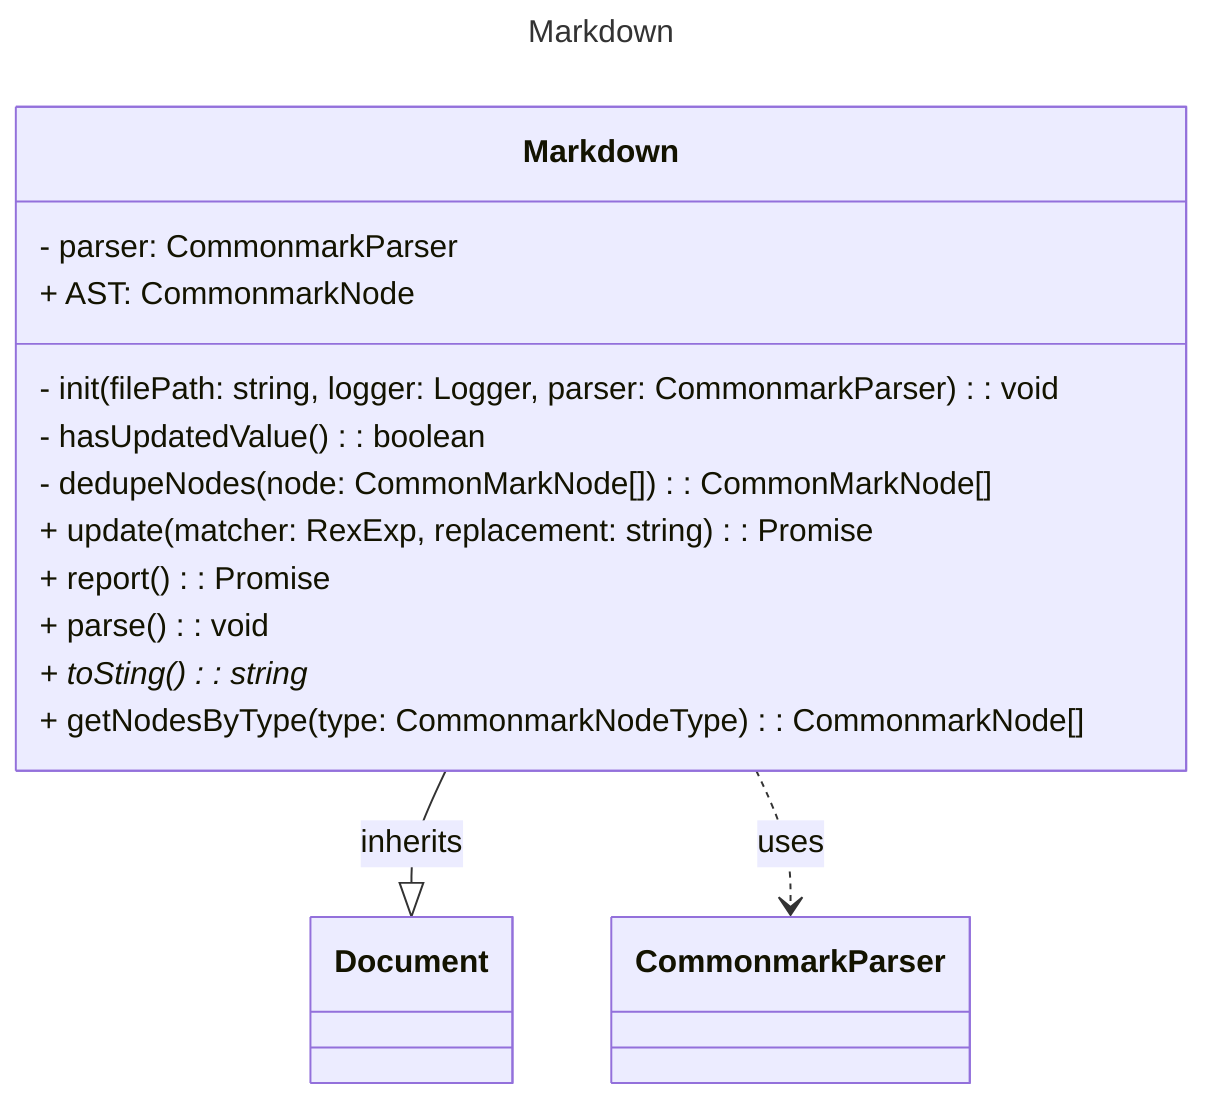---
title: Markdown
---
classDiagram
    Markdown --|> Document : inherits
    Markdown ..> CommonmarkParser : uses
    class Markdown {
        - parser: CommonmarkParser
        + AST: CommonmarkNode

        - init(filePath: string, logger: Logger, parser: CommonmarkParser): void
        - hasUpdatedValue(): boolean
        - dedupeNodes(node: CommonMarkNode[]): CommonMarkNode[]
        + update(matcher: RexExp, replacement: string): Promise<void>
        + report(): Promise<void>
        + parse() : void
        + toSting()*: string    
        + getNodesByType(type: CommonmarkNodeType): CommonmarkNode[]
    }
    
    class Document {

    }

    class CommonmarkParser {

    }